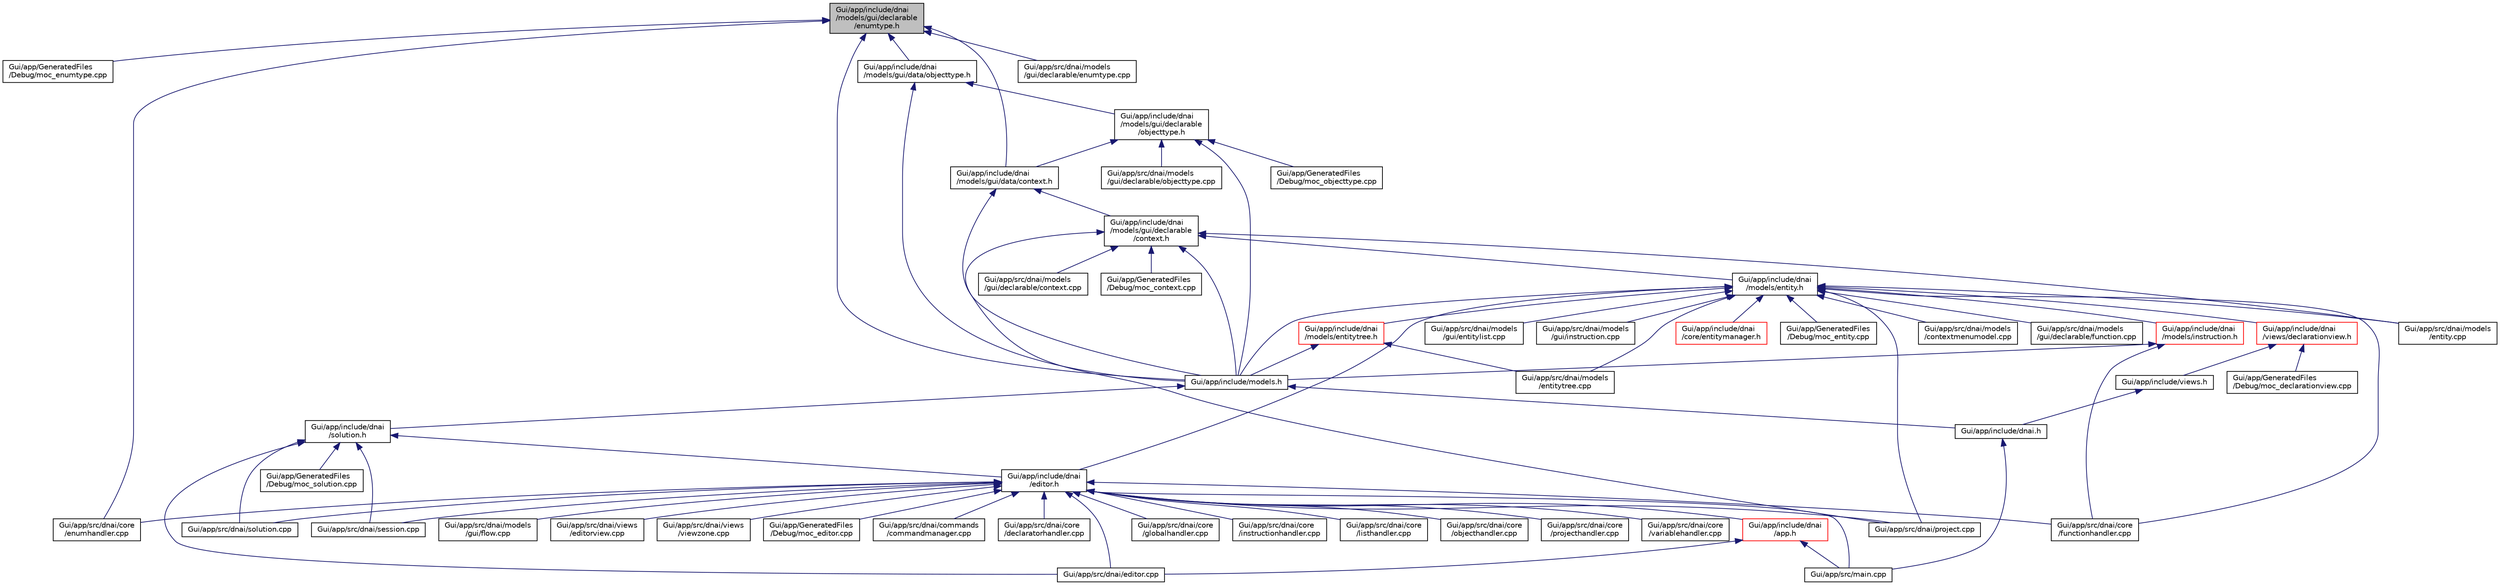 digraph "Gui/app/include/dnai/models/gui/declarable/enumtype.h"
{
  edge [fontname="Helvetica",fontsize="10",labelfontname="Helvetica",labelfontsize="10"];
  node [fontname="Helvetica",fontsize="10",shape=record];
  Node1 [label="Gui/app/include/dnai\l/models/gui/declarable\l/enumtype.h",height=0.2,width=0.4,color="black", fillcolor="grey75", style="filled", fontcolor="black"];
  Node1 -> Node2 [dir="back",color="midnightblue",fontsize="10",style="solid",fontname="Helvetica"];
  Node2 [label="Gui/app/GeneratedFiles\l/Debug/moc_enumtype.cpp",height=0.2,width=0.4,color="black", fillcolor="white", style="filled",URL="$moc__enumtype_8cpp.html"];
  Node1 -> Node3 [dir="back",color="midnightblue",fontsize="10",style="solid",fontname="Helvetica"];
  Node3 [label="Gui/app/include/dnai\l/models/gui/data/context.h",height=0.2,width=0.4,color="black", fillcolor="white", style="filled",URL="$data_2context_8h.html"];
  Node3 -> Node4 [dir="back",color="midnightblue",fontsize="10",style="solid",fontname="Helvetica"];
  Node4 [label="Gui/app/include/dnai\l/models/gui/declarable\l/context.h",height=0.2,width=0.4,color="black", fillcolor="white", style="filled",URL="$declarable_2context_8h.html"];
  Node4 -> Node5 [dir="back",color="midnightblue",fontsize="10",style="solid",fontname="Helvetica"];
  Node5 [label="Gui/app/include/dnai\l/models/entity.h",height=0.2,width=0.4,color="black", fillcolor="white", style="filled",URL="$entity_8h.html"];
  Node5 -> Node6 [dir="back",color="midnightblue",fontsize="10",style="solid",fontname="Helvetica"];
  Node6 [label="Gui/app/include/dnai\l/editor.h",height=0.2,width=0.4,color="black", fillcolor="white", style="filled",URL="$editor_8h.html"];
  Node6 -> Node7 [dir="back",color="midnightblue",fontsize="10",style="solid",fontname="Helvetica"];
  Node7 [label="Gui/app/include/dnai\l/app.h",height=0.2,width=0.4,color="red", fillcolor="white", style="filled",URL="$app_8h.html"];
  Node7 -> Node8 [dir="back",color="midnightblue",fontsize="10",style="solid",fontname="Helvetica"];
  Node8 [label="Gui/app/src/dnai/editor.cpp",height=0.2,width=0.4,color="black", fillcolor="white", style="filled",URL="$editor_8cpp.html"];
  Node7 -> Node9 [dir="back",color="midnightblue",fontsize="10",style="solid",fontname="Helvetica"];
  Node9 [label="Gui/app/src/main.cpp",height=0.2,width=0.4,color="black", fillcolor="white", style="filled",URL="$main_8cpp.html"];
  Node6 -> Node10 [dir="back",color="midnightblue",fontsize="10",style="solid",fontname="Helvetica"];
  Node10 [label="Gui/app/GeneratedFiles\l/Debug/moc_editor.cpp",height=0.2,width=0.4,color="black", fillcolor="white", style="filled",URL="$moc__editor_8cpp.html"];
  Node6 -> Node11 [dir="back",color="midnightblue",fontsize="10",style="solid",fontname="Helvetica"];
  Node11 [label="Gui/app/src/dnai/commands\l/commandmanager.cpp",height=0.2,width=0.4,color="black", fillcolor="white", style="filled",URL="$commandmanager_8cpp.html"];
  Node6 -> Node12 [dir="back",color="midnightblue",fontsize="10",style="solid",fontname="Helvetica"];
  Node12 [label="Gui/app/src/dnai/core\l/declaratorhandler.cpp",height=0.2,width=0.4,color="black", fillcolor="white", style="filled",URL="$declaratorhandler_8cpp.html"];
  Node6 -> Node13 [dir="back",color="midnightblue",fontsize="10",style="solid",fontname="Helvetica"];
  Node13 [label="Gui/app/src/dnai/core\l/enumhandler.cpp",height=0.2,width=0.4,color="black", fillcolor="white", style="filled",URL="$enumhandler_8cpp.html"];
  Node6 -> Node14 [dir="back",color="midnightblue",fontsize="10",style="solid",fontname="Helvetica"];
  Node14 [label="Gui/app/src/dnai/core\l/functionhandler.cpp",height=0.2,width=0.4,color="black", fillcolor="white", style="filled",URL="$functionhandler_8cpp.html"];
  Node6 -> Node15 [dir="back",color="midnightblue",fontsize="10",style="solid",fontname="Helvetica"];
  Node15 [label="Gui/app/src/dnai/core\l/globalhandler.cpp",height=0.2,width=0.4,color="black", fillcolor="white", style="filled",URL="$globalhandler_8cpp.html"];
  Node6 -> Node16 [dir="back",color="midnightblue",fontsize="10",style="solid",fontname="Helvetica"];
  Node16 [label="Gui/app/src/dnai/core\l/instructionhandler.cpp",height=0.2,width=0.4,color="black", fillcolor="white", style="filled",URL="$instructionhandler_8cpp.html"];
  Node6 -> Node17 [dir="back",color="midnightblue",fontsize="10",style="solid",fontname="Helvetica"];
  Node17 [label="Gui/app/src/dnai/core\l/listhandler.cpp",height=0.2,width=0.4,color="black", fillcolor="white", style="filled",URL="$listhandler_8cpp.html"];
  Node6 -> Node18 [dir="back",color="midnightblue",fontsize="10",style="solid",fontname="Helvetica"];
  Node18 [label="Gui/app/src/dnai/core\l/objecthandler.cpp",height=0.2,width=0.4,color="black", fillcolor="white", style="filled",URL="$objecthandler_8cpp.html"];
  Node6 -> Node19 [dir="back",color="midnightblue",fontsize="10",style="solid",fontname="Helvetica"];
  Node19 [label="Gui/app/src/dnai/core\l/projecthandler.cpp",height=0.2,width=0.4,color="black", fillcolor="white", style="filled",URL="$projecthandler_8cpp.html"];
  Node6 -> Node20 [dir="back",color="midnightblue",fontsize="10",style="solid",fontname="Helvetica"];
  Node20 [label="Gui/app/src/dnai/core\l/variablehandler.cpp",height=0.2,width=0.4,color="black", fillcolor="white", style="filled",URL="$variablehandler_8cpp.html"];
  Node6 -> Node8 [dir="back",color="midnightblue",fontsize="10",style="solid",fontname="Helvetica"];
  Node6 -> Node21 [dir="back",color="midnightblue",fontsize="10",style="solid",fontname="Helvetica"];
  Node21 [label="Gui/app/src/dnai/models\l/gui/flow.cpp",height=0.2,width=0.4,color="black", fillcolor="white", style="filled",URL="$models_2gui_2flow_8cpp.html"];
  Node6 -> Node22 [dir="back",color="midnightblue",fontsize="10",style="solid",fontname="Helvetica"];
  Node22 [label="Gui/app/src/dnai/project.cpp",height=0.2,width=0.4,color="black", fillcolor="white", style="filled",URL="$project_8cpp.html"];
  Node6 -> Node23 [dir="back",color="midnightblue",fontsize="10",style="solid",fontname="Helvetica"];
  Node23 [label="Gui/app/src/dnai/session.cpp",height=0.2,width=0.4,color="black", fillcolor="white", style="filled",URL="$session_8cpp.html"];
  Node6 -> Node24 [dir="back",color="midnightblue",fontsize="10",style="solid",fontname="Helvetica"];
  Node24 [label="Gui/app/src/dnai/solution.cpp",height=0.2,width=0.4,color="black", fillcolor="white", style="filled",URL="$solution_8cpp.html"];
  Node6 -> Node25 [dir="back",color="midnightblue",fontsize="10",style="solid",fontname="Helvetica"];
  Node25 [label="Gui/app/src/dnai/views\l/editorview.cpp",height=0.2,width=0.4,color="black", fillcolor="white", style="filled",URL="$editorview_8cpp.html"];
  Node6 -> Node26 [dir="back",color="midnightblue",fontsize="10",style="solid",fontname="Helvetica"];
  Node26 [label="Gui/app/src/dnai/views\l/viewzone.cpp",height=0.2,width=0.4,color="black", fillcolor="white", style="filled",URL="$viewzone_8cpp.html"];
  Node6 -> Node9 [dir="back",color="midnightblue",fontsize="10",style="solid",fontname="Helvetica"];
  Node5 -> Node27 [dir="back",color="midnightblue",fontsize="10",style="solid",fontname="Helvetica"];
  Node27 [label="Gui/app/include/dnai\l/views/declarationview.h",height=0.2,width=0.4,color="red", fillcolor="white", style="filled",URL="$declarationview_8h.html"];
  Node27 -> Node28 [dir="back",color="midnightblue",fontsize="10",style="solid",fontname="Helvetica"];
  Node28 [label="Gui/app/GeneratedFiles\l/Debug/moc_declarationview.cpp",height=0.2,width=0.4,color="black", fillcolor="white", style="filled",URL="$moc__declarationview_8cpp.html"];
  Node27 -> Node29 [dir="back",color="midnightblue",fontsize="10",style="solid",fontname="Helvetica"];
  Node29 [label="Gui/app/include/views.h",height=0.2,width=0.4,color="black", fillcolor="white", style="filled",URL="$views_8h.html"];
  Node29 -> Node30 [dir="back",color="midnightblue",fontsize="10",style="solid",fontname="Helvetica"];
  Node30 [label="Gui/app/include/dnai.h",height=0.2,width=0.4,color="black", fillcolor="white", style="filled",URL="$dnai_8h.html"];
  Node30 -> Node9 [dir="back",color="midnightblue",fontsize="10",style="solid",fontname="Helvetica"];
  Node5 -> Node31 [dir="back",color="midnightblue",fontsize="10",style="solid",fontname="Helvetica"];
  Node31 [label="Gui/app/include/dnai\l/core/entitymanager.h",height=0.2,width=0.4,color="red", fillcolor="white", style="filled",URL="$entitymanager_8h.html"];
  Node5 -> Node32 [dir="back",color="midnightblue",fontsize="10",style="solid",fontname="Helvetica"];
  Node32 [label="Gui/app/GeneratedFiles\l/Debug/moc_entity.cpp",height=0.2,width=0.4,color="black", fillcolor="white", style="filled",URL="$moc__entity_8cpp.html"];
  Node5 -> Node33 [dir="back",color="midnightblue",fontsize="10",style="solid",fontname="Helvetica"];
  Node33 [label="Gui/app/include/dnai\l/models/entitytree.h",height=0.2,width=0.4,color="red", fillcolor="white", style="filled",URL="$entitytree_8h.html"];
  Node33 -> Node34 [dir="back",color="midnightblue",fontsize="10",style="solid",fontname="Helvetica"];
  Node34 [label="Gui/app/include/models.h",height=0.2,width=0.4,color="black", fillcolor="white", style="filled",URL="$models_8h.html"];
  Node34 -> Node35 [dir="back",color="midnightblue",fontsize="10",style="solid",fontname="Helvetica"];
  Node35 [label="Gui/app/include/dnai\l/solution.h",height=0.2,width=0.4,color="black", fillcolor="white", style="filled",URL="$solution_8h.html"];
  Node35 -> Node6 [dir="back",color="midnightblue",fontsize="10",style="solid",fontname="Helvetica"];
  Node35 -> Node36 [dir="back",color="midnightblue",fontsize="10",style="solid",fontname="Helvetica"];
  Node36 [label="Gui/app/GeneratedFiles\l/Debug/moc_solution.cpp",height=0.2,width=0.4,color="black", fillcolor="white", style="filled",URL="$moc__solution_8cpp.html"];
  Node35 -> Node8 [dir="back",color="midnightblue",fontsize="10",style="solid",fontname="Helvetica"];
  Node35 -> Node23 [dir="back",color="midnightblue",fontsize="10",style="solid",fontname="Helvetica"];
  Node35 -> Node24 [dir="back",color="midnightblue",fontsize="10",style="solid",fontname="Helvetica"];
  Node34 -> Node30 [dir="back",color="midnightblue",fontsize="10",style="solid",fontname="Helvetica"];
  Node33 -> Node37 [dir="back",color="midnightblue",fontsize="10",style="solid",fontname="Helvetica"];
  Node37 [label="Gui/app/src/dnai/models\l/entitytree.cpp",height=0.2,width=0.4,color="black", fillcolor="white", style="filled",URL="$entitytree_8cpp.html"];
  Node5 -> Node38 [dir="back",color="midnightblue",fontsize="10",style="solid",fontname="Helvetica"];
  Node38 [label="Gui/app/include/dnai\l/models/instruction.h",height=0.2,width=0.4,color="red", fillcolor="white", style="filled",URL="$instruction_8h.html"];
  Node38 -> Node34 [dir="back",color="midnightblue",fontsize="10",style="solid",fontname="Helvetica"];
  Node38 -> Node14 [dir="back",color="midnightblue",fontsize="10",style="solid",fontname="Helvetica"];
  Node5 -> Node34 [dir="back",color="midnightblue",fontsize="10",style="solid",fontname="Helvetica"];
  Node5 -> Node14 [dir="back",color="midnightblue",fontsize="10",style="solid",fontname="Helvetica"];
  Node5 -> Node39 [dir="back",color="midnightblue",fontsize="10",style="solid",fontname="Helvetica"];
  Node39 [label="Gui/app/src/dnai/models\l/contextmenumodel.cpp",height=0.2,width=0.4,color="black", fillcolor="white", style="filled",URL="$contextmenumodel_8cpp.html"];
  Node5 -> Node40 [dir="back",color="midnightblue",fontsize="10",style="solid",fontname="Helvetica"];
  Node40 [label="Gui/app/src/dnai/models\l/entity.cpp",height=0.2,width=0.4,color="black", fillcolor="white", style="filled",URL="$entity_8cpp.html"];
  Node5 -> Node37 [dir="back",color="midnightblue",fontsize="10",style="solid",fontname="Helvetica"];
  Node5 -> Node41 [dir="back",color="midnightblue",fontsize="10",style="solid",fontname="Helvetica"];
  Node41 [label="Gui/app/src/dnai/models\l/gui/declarable/function.cpp",height=0.2,width=0.4,color="black", fillcolor="white", style="filled",URL="$function_8cpp.html"];
  Node5 -> Node42 [dir="back",color="midnightblue",fontsize="10",style="solid",fontname="Helvetica"];
  Node42 [label="Gui/app/src/dnai/models\l/gui/entitylist.cpp",height=0.2,width=0.4,color="black", fillcolor="white", style="filled",URL="$entitylist_8cpp.html"];
  Node5 -> Node43 [dir="back",color="midnightblue",fontsize="10",style="solid",fontname="Helvetica"];
  Node43 [label="Gui/app/src/dnai/models\l/gui/instruction.cpp",height=0.2,width=0.4,color="black", fillcolor="white", style="filled",URL="$instruction_8cpp.html"];
  Node5 -> Node22 [dir="back",color="midnightblue",fontsize="10",style="solid",fontname="Helvetica"];
  Node4 -> Node44 [dir="back",color="midnightblue",fontsize="10",style="solid",fontname="Helvetica"];
  Node44 [label="Gui/app/GeneratedFiles\l/Debug/moc_context.cpp",height=0.2,width=0.4,color="black", fillcolor="white", style="filled",URL="$moc__context_8cpp.html"];
  Node4 -> Node34 [dir="back",color="midnightblue",fontsize="10",style="solid",fontname="Helvetica"];
  Node4 -> Node40 [dir="back",color="midnightblue",fontsize="10",style="solid",fontname="Helvetica"];
  Node4 -> Node45 [dir="back",color="midnightblue",fontsize="10",style="solid",fontname="Helvetica"];
  Node45 [label="Gui/app/src/dnai/models\l/gui/declarable/context.cpp",height=0.2,width=0.4,color="black", fillcolor="white", style="filled",URL="$context_8cpp.html"];
  Node4 -> Node22 [dir="back",color="midnightblue",fontsize="10",style="solid",fontname="Helvetica"];
  Node3 -> Node34 [dir="back",color="midnightblue",fontsize="10",style="solid",fontname="Helvetica"];
  Node1 -> Node46 [dir="back",color="midnightblue",fontsize="10",style="solid",fontname="Helvetica"];
  Node46 [label="Gui/app/include/dnai\l/models/gui/data/objecttype.h",height=0.2,width=0.4,color="black", fillcolor="white", style="filled",URL="$data_2objecttype_8h.html"];
  Node46 -> Node47 [dir="back",color="midnightblue",fontsize="10",style="solid",fontname="Helvetica"];
  Node47 [label="Gui/app/include/dnai\l/models/gui/declarable\l/objecttype.h",height=0.2,width=0.4,color="black", fillcolor="white", style="filled",URL="$declarable_2objecttype_8h.html"];
  Node47 -> Node48 [dir="back",color="midnightblue",fontsize="10",style="solid",fontname="Helvetica"];
  Node48 [label="Gui/app/GeneratedFiles\l/Debug/moc_objecttype.cpp",height=0.2,width=0.4,color="black", fillcolor="white", style="filled",URL="$moc__objecttype_8cpp.html"];
  Node47 -> Node3 [dir="back",color="midnightblue",fontsize="10",style="solid",fontname="Helvetica"];
  Node47 -> Node34 [dir="back",color="midnightblue",fontsize="10",style="solid",fontname="Helvetica"];
  Node47 -> Node49 [dir="back",color="midnightblue",fontsize="10",style="solid",fontname="Helvetica"];
  Node49 [label="Gui/app/src/dnai/models\l/gui/declarable/objecttype.cpp",height=0.2,width=0.4,color="black", fillcolor="white", style="filled",URL="$objecttype_8cpp.html"];
  Node46 -> Node34 [dir="back",color="midnightblue",fontsize="10",style="solid",fontname="Helvetica"];
  Node1 -> Node34 [dir="back",color="midnightblue",fontsize="10",style="solid",fontname="Helvetica"];
  Node1 -> Node13 [dir="back",color="midnightblue",fontsize="10",style="solid",fontname="Helvetica"];
  Node1 -> Node50 [dir="back",color="midnightblue",fontsize="10",style="solid",fontname="Helvetica"];
  Node50 [label="Gui/app/src/dnai/models\l/gui/declarable/enumtype.cpp",height=0.2,width=0.4,color="black", fillcolor="white", style="filled",URL="$enumtype_8cpp.html"];
}
